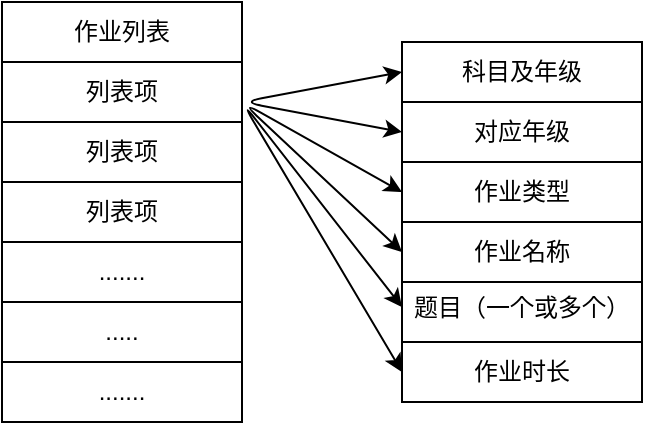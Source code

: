 <mxfile version="14.5.8" type="github">
  <diagram id="MiTNAccvemHluRNAL3pL" name="Page-1">
    <mxGraphModel dx="1038" dy="580" grid="1" gridSize="10" guides="1" tooltips="1" connect="1" arrows="1" fold="1" page="1" pageScale="1" pageWidth="827" pageHeight="1169" math="0" shadow="0">
      <root>
        <mxCell id="0" />
        <mxCell id="1" parent="0" />
        <mxCell id="sYeN8XCmpoUuENmkChBq-1" value="列表项" style="rounded=0;whiteSpace=wrap;html=1;" parent="1" vertex="1">
          <mxGeometry x="260" y="140" width="120" height="30" as="geometry" />
        </mxCell>
        <mxCell id="sYeN8XCmpoUuENmkChBq-2" value="作业列表" style="rounded=0;whiteSpace=wrap;html=1;" parent="1" vertex="1">
          <mxGeometry x="260" y="110" width="120" height="30" as="geometry" />
        </mxCell>
        <mxCell id="sYeN8XCmpoUuENmkChBq-3" value="列表项" style="rounded=0;whiteSpace=wrap;html=1;" parent="1" vertex="1">
          <mxGeometry x="260" y="170" width="120" height="30" as="geometry" />
        </mxCell>
        <mxCell id="sYeN8XCmpoUuENmkChBq-4" value="科目及年级" style="rounded=0;whiteSpace=wrap;html=1;" parent="1" vertex="1">
          <mxGeometry x="460" y="130" width="120" height="30" as="geometry" />
        </mxCell>
        <mxCell id="sYeN8XCmpoUuENmkChBq-5" value="......." style="rounded=0;whiteSpace=wrap;html=1;" parent="1" vertex="1">
          <mxGeometry x="260" y="290" width="120" height="30" as="geometry" />
        </mxCell>
        <mxCell id="sYeN8XCmpoUuENmkChBq-6" value="....." style="rounded=0;whiteSpace=wrap;html=1;" parent="1" vertex="1">
          <mxGeometry x="260" y="260" width="120" height="30" as="geometry" />
        </mxCell>
        <mxCell id="sYeN8XCmpoUuENmkChBq-7" value="......." style="rounded=0;whiteSpace=wrap;html=1;" parent="1" vertex="1">
          <mxGeometry x="260" y="230" width="120" height="30" as="geometry" />
        </mxCell>
        <mxCell id="sYeN8XCmpoUuENmkChBq-8" value="列表项" style="rounded=0;whiteSpace=wrap;html=1;" parent="1" vertex="1">
          <mxGeometry x="260" y="200" width="120" height="30" as="geometry" />
        </mxCell>
        <mxCell id="sYeN8XCmpoUuENmkChBq-9" value="对应年级" style="rounded=0;whiteSpace=wrap;html=1;" parent="1" vertex="1">
          <mxGeometry x="460" y="160" width="120" height="30" as="geometry" />
        </mxCell>
        <mxCell id="sYeN8XCmpoUuENmkChBq-10" value="" style="endArrow=classic;startArrow=classic;html=1;exitX=0;exitY=0.5;exitDx=0;exitDy=0;entryX=0;entryY=0.5;entryDx=0;entryDy=0;" parent="1" source="sYeN8XCmpoUuENmkChBq-9" target="sYeN8XCmpoUuENmkChBq-4" edge="1">
          <mxGeometry width="50" height="50" relative="1" as="geometry">
            <mxPoint x="350" y="180" as="sourcePoint" />
            <mxPoint x="400" y="130" as="targetPoint" />
            <Array as="points">
              <mxPoint x="380" y="160" />
            </Array>
          </mxGeometry>
        </mxCell>
        <mxCell id="sYeN8XCmpoUuENmkChBq-11" value="题目（一个或多个）" style="rounded=0;whiteSpace=wrap;html=1;" parent="1" vertex="1">
          <mxGeometry x="460" y="245" width="120" height="35" as="geometry" />
        </mxCell>
        <mxCell id="sYeN8XCmpoUuENmkChBq-12" value="作业名称" style="rounded=0;whiteSpace=wrap;html=1;" parent="1" vertex="1">
          <mxGeometry x="460" y="220" width="120" height="30" as="geometry" />
        </mxCell>
        <mxCell id="sYeN8XCmpoUuENmkChBq-13" value="作业类型" style="rounded=0;whiteSpace=wrap;html=1;" parent="1" vertex="1">
          <mxGeometry x="460" y="190" width="120" height="30" as="geometry" />
        </mxCell>
        <mxCell id="sYeN8XCmpoUuENmkChBq-14" value="" style="endArrow=classic;startArrow=classic;html=1;entryX=0;entryY=0.5;entryDx=0;entryDy=0;exitX=0;exitY=0.5;exitDx=0;exitDy=0;" parent="1" source="sYeN8XCmpoUuENmkChBq-12" target="sYeN8XCmpoUuENmkChBq-13" edge="1">
          <mxGeometry width="50" height="50" relative="1" as="geometry">
            <mxPoint x="380" y="270" as="sourcePoint" />
            <mxPoint x="430" y="220" as="targetPoint" />
            <Array as="points">
              <mxPoint x="380" y="160" />
            </Array>
          </mxGeometry>
        </mxCell>
        <mxCell id="sYeN8XCmpoUuENmkChBq-16" value="作业时长" style="rounded=0;whiteSpace=wrap;html=1;" parent="1" vertex="1">
          <mxGeometry x="460" y="280" width="120" height="30" as="geometry" />
        </mxCell>
        <mxCell id="sYeN8XCmpoUuENmkChBq-17" value="" style="endArrow=classic;startArrow=classic;html=1;entryX=0;entryY=0.5;entryDx=0;entryDy=0;exitX=0;exitY=0.5;exitDx=0;exitDy=0;" parent="1" source="sYeN8XCmpoUuENmkChBq-16" target="sYeN8XCmpoUuENmkChBq-11" edge="1">
          <mxGeometry width="50" height="50" relative="1" as="geometry">
            <mxPoint x="380" y="270" as="sourcePoint" />
            <mxPoint x="430" y="220" as="targetPoint" />
            <Array as="points">
              <mxPoint x="380" y="160" />
            </Array>
          </mxGeometry>
        </mxCell>
      </root>
    </mxGraphModel>
  </diagram>
</mxfile>
